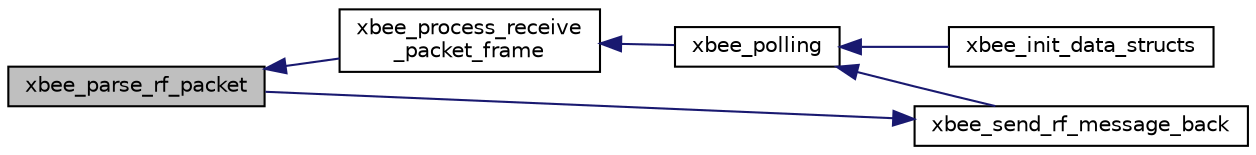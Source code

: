 digraph "xbee_parse_rf_packet"
{
  edge [fontname="Helvetica",fontsize="10",labelfontname="Helvetica",labelfontsize="10"];
  node [fontname="Helvetica",fontsize="10",shape=record];
  rankdir="LR";
  Node1 [label="xbee_parse_rf_packet",height=0.2,width=0.4,color="black", fillcolor="grey75", style="filled", fontcolor="black"];
  Node1 -> Node2 [dir="back",color="midnightblue",fontsize="10",style="solid",fontname="Helvetica"];
  Node2 [label="xbee_process_receive\l_packet_frame",height=0.2,width=0.4,color="black", fillcolor="white", style="filled",URL="$group___x_b_e_e.html#gaf5bbf8926649923f15e540bc9117c5e0",tooltip="Reads all data from Xbee via SPI. "];
  Node2 -> Node3 [dir="back",color="midnightblue",fontsize="10",style="solid",fontname="Helvetica"];
  Node3 [label="xbee_polling",height=0.2,width=0.4,color="black", fillcolor="white", style="filled",URL="$group___x_b_e_e.html#ga341983a0050640556d238b8e13481cf1",tooltip="Poll and parse data from spi. "];
  Node3 -> Node4 [dir="back",color="midnightblue",fontsize="10",style="solid",fontname="Helvetica"];
  Node4 [label="xbee_init_data_structs",height=0.2,width=0.4,color="black", fillcolor="white", style="filled",URL="$group___x_b_e_e.html#ga6866cb3a7a3705647d65bf4395ebf99e",tooltip="Initialization of remote devices structs. "];
  Node3 -> Node5 [dir="back",color="midnightblue",fontsize="10",style="solid",fontname="Helvetica"];
  Node5 [label="xbee_send_rf_message_back",height=0.2,width=0.4,color="black", fillcolor="white", style="filled",URL="$group___x_b_e_e.html#ga917c69ae653e731d1e05402c6eed63f4",tooltip="Debug - return data back. "];
  Node5 -> Node1 [dir="back",color="midnightblue",fontsize="10",style="solid",fontname="Helvetica"];
}
